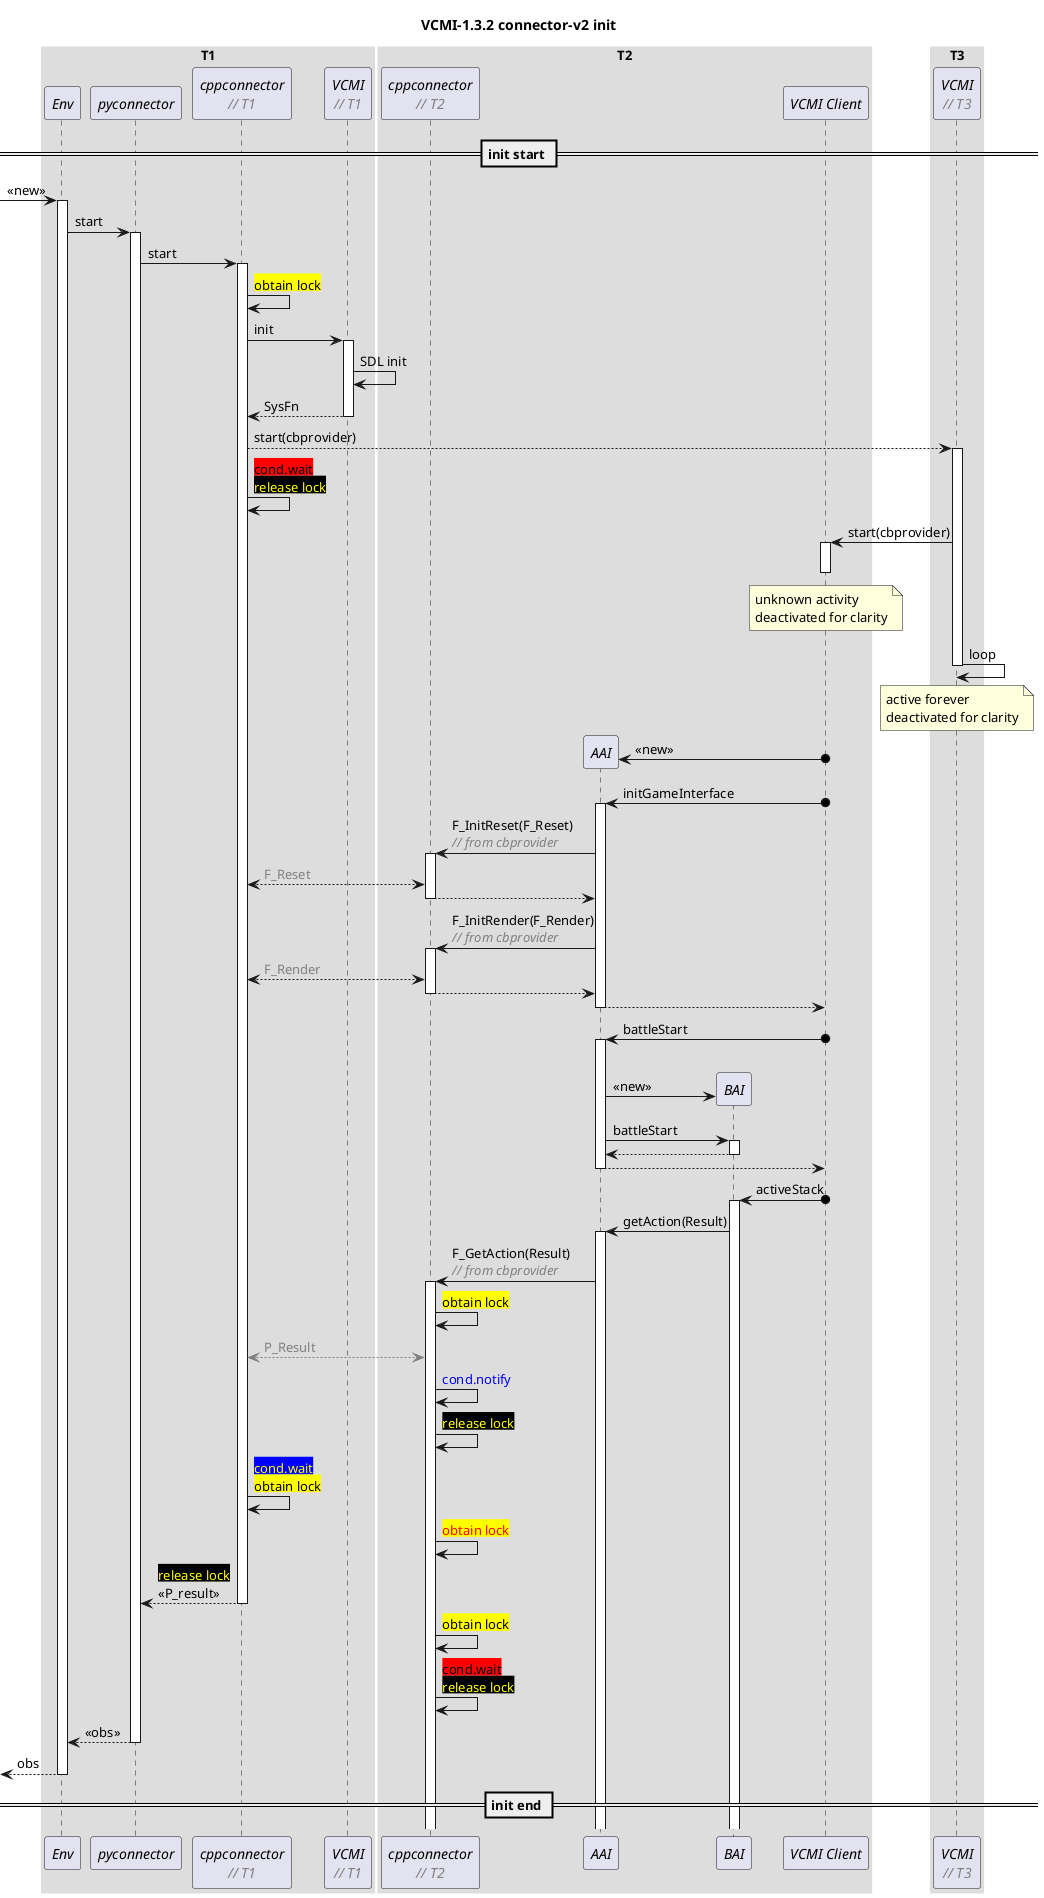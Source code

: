 @startuml "vcmi-1.32-connector-v2-init"

title "VCMI-1.3.2 connector-v2 init"

skinparam sequenceBoxBorderColor #FFF

!$nbsp = "<U+00A0>"

' workaround the fact that text alignment can only be
' set globally. Using hspace(n) returns N monospaced
' $nbsp chars
!function $hspace($length)
  !$res = ""
  !$i = $length
  !while $i > 0
    !$res = $res + $nbsp
    !$i = $i - 1
  !endwhile
  !return "<font:monospaced>"+$res+"</font>"
!endfunction

!function $desc($txt)
  !return "<font:Arial><color:Gray><i>// "+$txt+"</i></color></font>"
!endfunction

!function $wait($set)
  !if ($set == 0)
    !return "<back:red>cond.wait</back>\n"+$lock(0)
  !endif

  !return "<color:yellow><back:blue>cond.wait</back></color>\n"+$lock(1,1)
!endfunction

!function $notify()
  !return "<color:blue>cond.notify</color>"
!endfunction

!function $lock($obtain)
  !if ($obtain == 1)
    !return "<back:yellow>obtain lock</back>"
  !else
    !return "<color:yellow><back:black>release lock</back></color>"
  !endif
!endfunction

!function $lock($obtain, $success)
  !if ($obtain == 0 || $success == 1)
    !return $lock($obtain)
  !endif
  ' failed to obtain
  !return "<back:yellow><color:red>obtain lock</color></back>"
!endfunction

!function $sharevar($name)
  !return "<color:gray>"+$name+"</color>"
!endfunction

box T1
participant "//Env//" as env
participant "//pyconnector//" as py
participant "//cppconnector//\n$desc(T1)" as cpp1
participant "//VCMI//\n$desc('T1')" as vcmi1
end box

box T2
participant "//cppconnector//\n$desc(T2)" as cpp2
participant "//AAI//" as aai
participant "//BAI//" as bai
participant "//VCMI Client//" as vcmiclient
end box

box T3
participant "//VCMI//\n$desc('T3')" as vcmi3
end box

== init start ==

-> env ++ : <<new>>
env -> py ++ : start
py -> cpp1 ++ : start
cpp1 -> cpp1 : $lock(1,1)
cpp1 -> vcmi1 ++ : init
vcmi1 -> vcmi1 : SDL init
vcmi1 --> cpp1 -- : SysFn
cpp1 --> vcmi3 ++ : start(cbprovider)
cpp1 -> cpp1 : $wait(0)

vcmi3 -> vcmiclient ++ : start(cbprovider)
note over vcmiclient : unknown activity\ndeactivated for clarity
deactivate vcmiclient
vcmi3 -> vcmi3 -- : loop
note over vcmi3 : active forever\ndeactivated for clarity

vcmiclient o-> aai ** : <<new>>
vcmiclient o-> aai ++ : initGameInterface

aai -> cpp2 ++ : F_InitReset(F_Reset)\n$desc("from cbprovider")
cpp2 <--> cpp1 : $sharevar(F_Reset)
cpp2 --> aai -- :

' aai -> cpp2 ++ : InitActFn(ActFn)
' cpp2 <--> cpp1 : $sharevar(ActFn)
' cpp2 --> aai -- :

aai -> cpp2 ++ : F_InitRender(F_Render)\n$desc("from cbprovider")
cpp2 <--> cpp1 : $sharevar(F_Render)
cpp2 --> aai -- :


aai --> vcmiclient -- :

vcmiclient o-> aai ++ : battleStart
|||
aai -> bai ** : <<new>>

aai -> bai ++ : battleStart
bai --> aai -- :
aai --> vcmiclient -- :
vcmiclient o-> bai ++ : activeStack
bai -> aai ++ : getAction(Result)
aai -> cpp2 ++ : F_GetAction(Result)\n$desc("from cbprovider")
cpp2 -> cpp2 : $lock(1,1)
cpp2 <--[#gray]> cpp1 : $sharevar(P_Result)
cpp2 -> cpp2 : $notify()
cpp2 -> cpp2 : $lock(0)
cpp1 -> cpp1 : $wait(1)
cpp2 -> cpp2 : $lock(1,0)
cpp1 --> py -- : $lock(0)\n<<P_result>>
cpp2 -> cpp2 : $lock(1,1)
cpp2 -> cpp2 : $wait(0)
py --> env -- : <<obs>>
[<-- env -- : obs

== init end ==

@enduml
